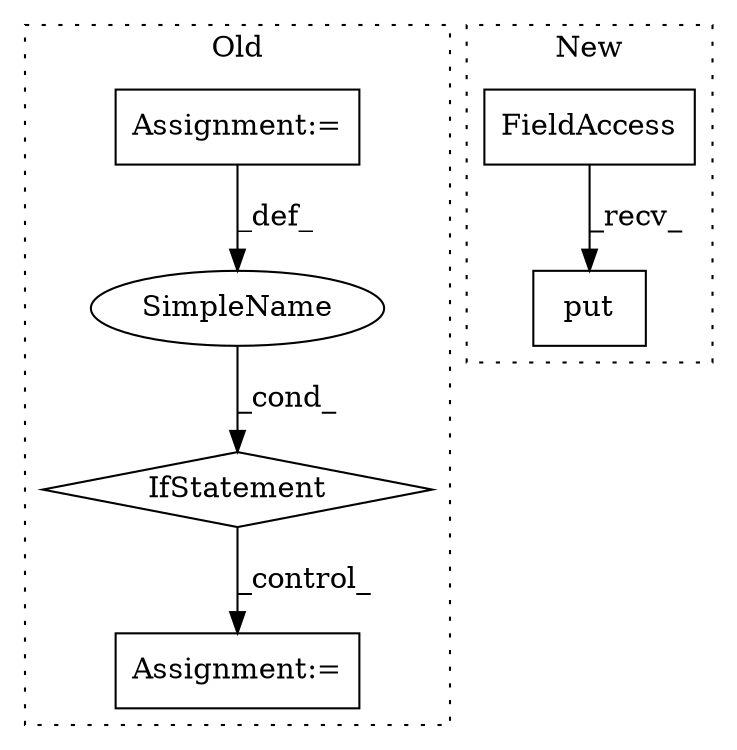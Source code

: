 digraph G {
subgraph cluster0 {
1 [label="IfStatement" a="25" s="5327,5375" l="4,2" shape="diamond"];
4 [label="Assignment:=" a="7" s="5205,5313" l="61,2" shape="box"];
5 [label="Assignment:=" a="7" s="5573" l="1" shape="box"];
6 [label="SimpleName" a="42" s="" l="" shape="ellipse"];
label = "Old";
style="dotted";
}
subgraph cluster1 {
2 [label="put" a="32" s="5284,5394" l="4,1" shape="box"];
3 [label="FieldAccess" a="22" s="5265" l="18" shape="box"];
label = "New";
style="dotted";
}
1 -> 5 [label="_control_"];
3 -> 2 [label="_recv_"];
4 -> 6 [label="_def_"];
6 -> 1 [label="_cond_"];
}